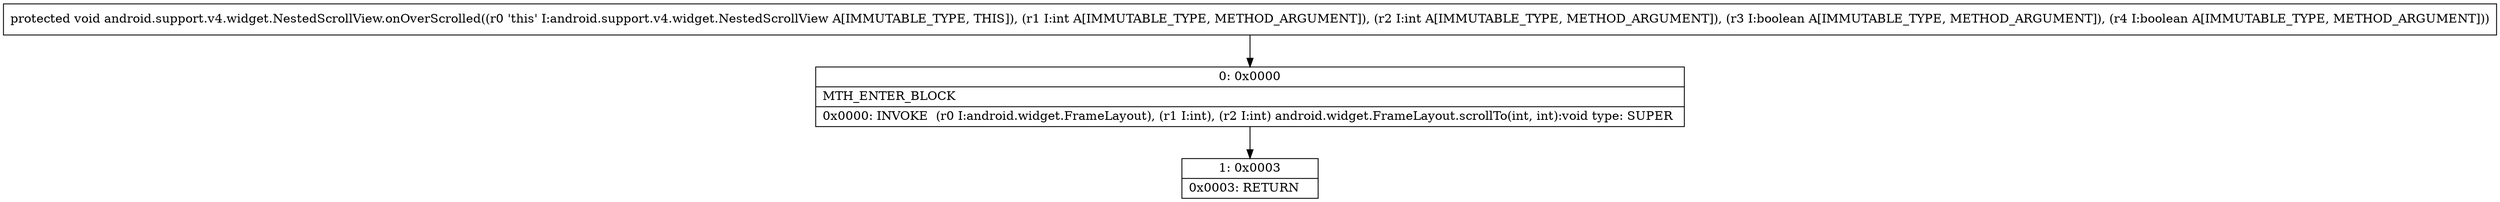 digraph "CFG forandroid.support.v4.widget.NestedScrollView.onOverScrolled(IIZZ)V" {
Node_0 [shape=record,label="{0\:\ 0x0000|MTH_ENTER_BLOCK\l|0x0000: INVOKE  (r0 I:android.widget.FrameLayout), (r1 I:int), (r2 I:int) android.widget.FrameLayout.scrollTo(int, int):void type: SUPER \l}"];
Node_1 [shape=record,label="{1\:\ 0x0003|0x0003: RETURN   \l}"];
MethodNode[shape=record,label="{protected void android.support.v4.widget.NestedScrollView.onOverScrolled((r0 'this' I:android.support.v4.widget.NestedScrollView A[IMMUTABLE_TYPE, THIS]), (r1 I:int A[IMMUTABLE_TYPE, METHOD_ARGUMENT]), (r2 I:int A[IMMUTABLE_TYPE, METHOD_ARGUMENT]), (r3 I:boolean A[IMMUTABLE_TYPE, METHOD_ARGUMENT]), (r4 I:boolean A[IMMUTABLE_TYPE, METHOD_ARGUMENT])) }"];
MethodNode -> Node_0;
Node_0 -> Node_1;
}

